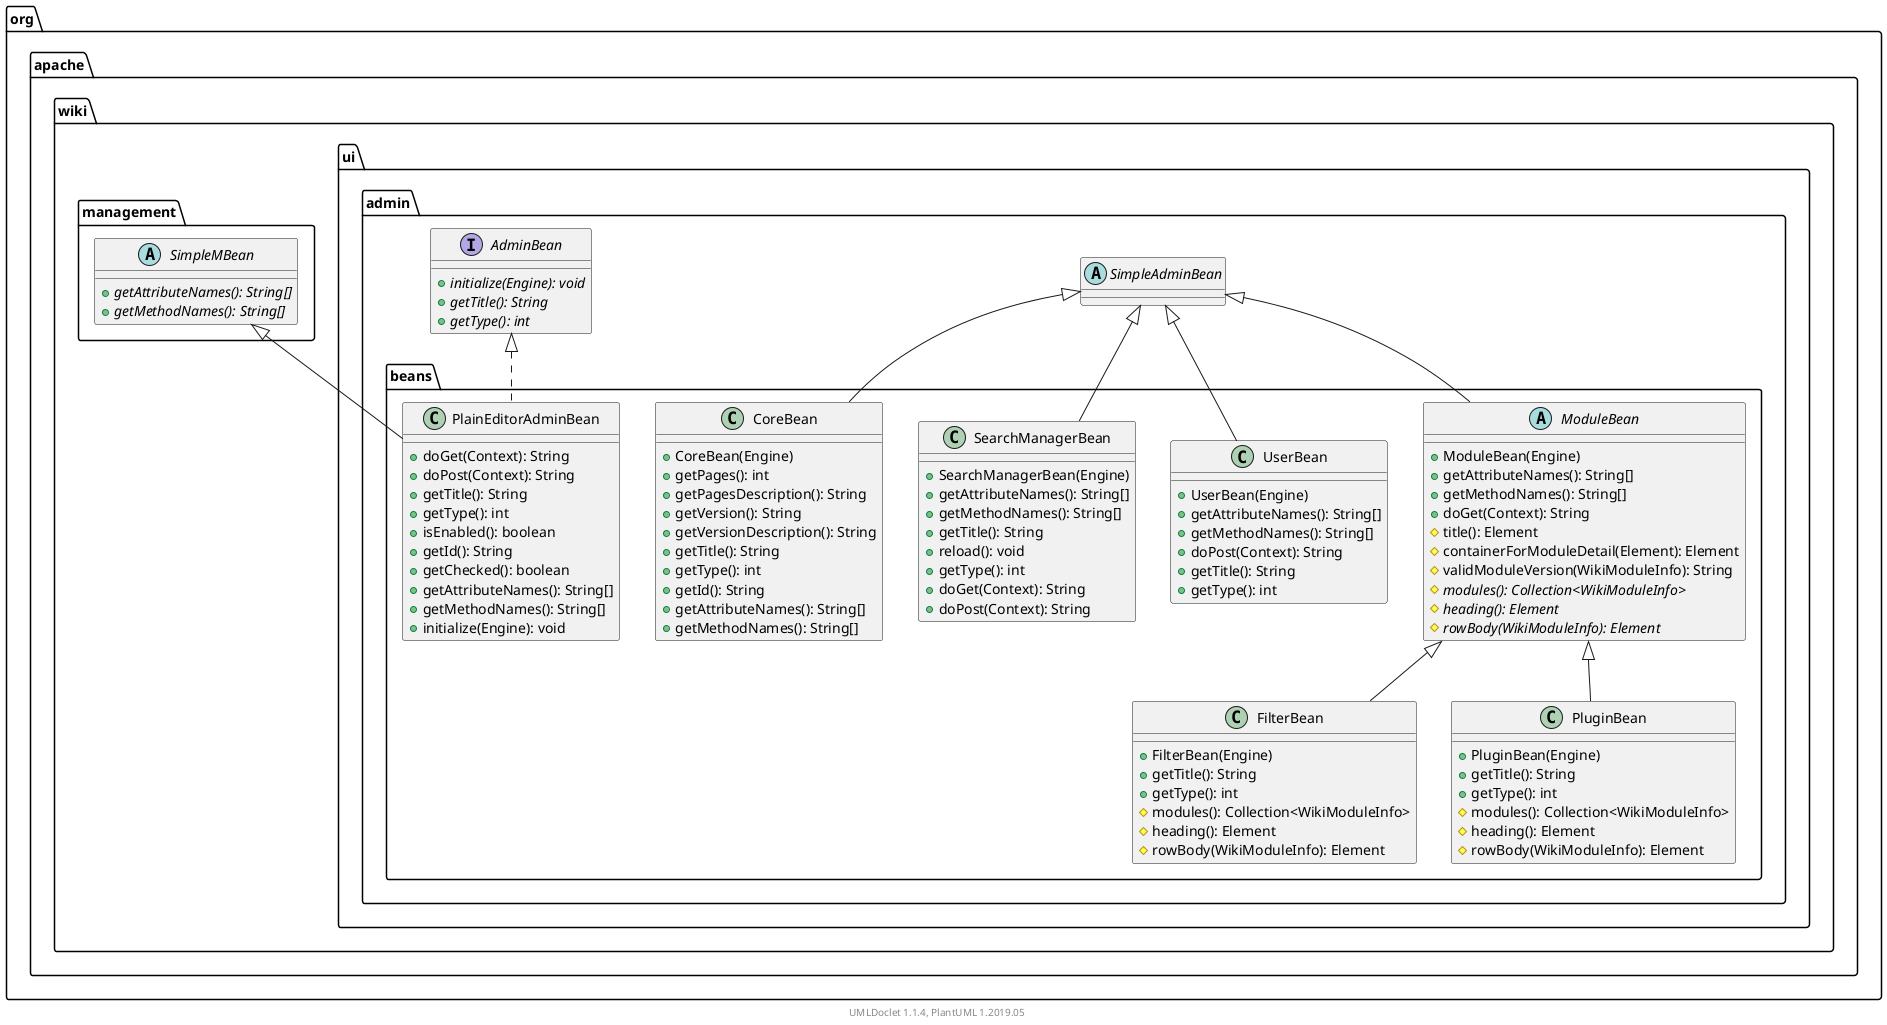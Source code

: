 @startuml

    namespace org.apache.wiki.ui.admin.beans {

        class FilterBean [[FilterBean.html]] {
            +FilterBean(Engine)
            +getTitle(): String
            +getType(): int
            #modules(): Collection<WikiModuleInfo>
            #heading(): Element
            #rowBody(WikiModuleInfo): Element
        }

        class UserBean [[UserBean.html]] {
            +UserBean(Engine)
            +getAttributeNames(): String[]
            +getMethodNames(): String[]
            +doPost(Context): String
            +getTitle(): String
            +getType(): int
        }

        class PlainEditorAdminBean [[PlainEditorAdminBean.html]] {
            +doGet(Context): String
            +doPost(Context): String
            +getTitle(): String
            +getType(): int
            +isEnabled(): boolean
            +getId(): String
            +getChecked(): boolean
            +getAttributeNames(): String[]
            +getMethodNames(): String[]
            +initialize(Engine): void
        }

        class PluginBean [[PluginBean.html]] {
            +PluginBean(Engine)
            +getTitle(): String
            +getType(): int
            #modules(): Collection<WikiModuleInfo>
            #heading(): Element
            #rowBody(WikiModuleInfo): Element
        }

        class SearchManagerBean [[SearchManagerBean.html]] {
            +SearchManagerBean(Engine)
            +getAttributeNames(): String[]
            +getMethodNames(): String[]
            +getTitle(): String
            +reload(): void
            +getType(): int
            +doGet(Context): String
            +doPost(Context): String
        }

        class CoreBean [[CoreBean.html]] {
            +CoreBean(Engine)
            +getPages(): int
            +getPagesDescription(): String
            +getVersion(): String
            +getVersionDescription(): String
            +getTitle(): String
            +getType(): int
            +getId(): String
            +getAttributeNames(): String[]
            +getMethodNames(): String[]
        }

        abstract class ModuleBean [[ModuleBean.html]] {
            +ModuleBean(Engine)
            +getAttributeNames(): String[]
            +getMethodNames(): String[]
            +doGet(Context): String
            #title(): Element
            #containerForModuleDetail(Element): Element
            #validModuleVersion(WikiModuleInfo): String
            {abstract} #modules(): Collection<WikiModuleInfo>
            {abstract} #heading(): Element
            {abstract} #rowBody(WikiModuleInfo): Element
        }

        ModuleBean <|-- FilterBean

        abstract class org.apache.wiki.ui.admin.SimpleAdminBean
        org.apache.wiki.ui.admin.SimpleAdminBean <|-- UserBean

        abstract class org.apache.wiki.management.SimpleMBean {
            {abstract} +getAttributeNames(): String[]
            {abstract} +getMethodNames(): String[]
        }
        org.apache.wiki.management.SimpleMBean <|-- PlainEditorAdminBean

        interface org.apache.wiki.ui.admin.AdminBean {
            {abstract} +initialize(Engine): void
            {abstract} +getTitle(): String
            {abstract} +getType(): int
        }
        org.apache.wiki.ui.admin.AdminBean <|.. PlainEditorAdminBean

        ModuleBean <|-- PluginBean

        org.apache.wiki.ui.admin.SimpleAdminBean <|-- SearchManagerBean

        org.apache.wiki.ui.admin.SimpleAdminBean <|-- CoreBean

        org.apache.wiki.ui.admin.SimpleAdminBean <|-- ModuleBean

    }


    center footer UMLDoclet 1.1.4, PlantUML 1.2019.05
@enduml
